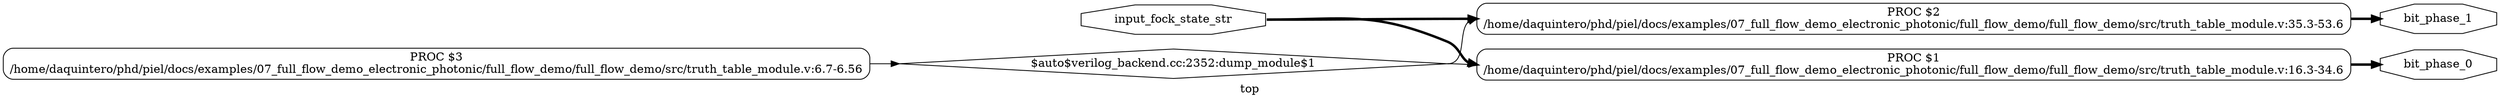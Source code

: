 digraph "top" {
label="top";
rankdir="LR";
remincross=true;
n6 [ shape=octagon, label="input_fock_state_str", color="black", fontcolor="black" ];
n7 [ shape=octagon, label="bit_phase_1", color="black", fontcolor="black" ];
n8 [ shape=octagon, label="bit_phase_0", color="black", fontcolor="black" ];
n9 [ shape=diamond, label="$auto$verilog_backend.cc:2352:dump_module$1", color="black", fontcolor="black" ];
p0 [shape=box, style=rounded, label="PROC $3\n/home/daquintero/phd/piel/docs/examples/07_full_flow_demo_electronic_photonic/full_flow_demo/full_flow_demo/src/truth_table_module.v:6.7-6.56", ];
p1 [shape=box, style=rounded, label="PROC $2\n/home/daquintero/phd/piel/docs/examples/07_full_flow_demo_electronic_photonic/full_flow_demo/full_flow_demo/src/truth_table_module.v:35.3-53.6", ];
p2 [shape=box, style=rounded, label="PROC $1\n/home/daquintero/phd/piel/docs/examples/07_full_flow_demo_electronic_photonic/full_flow_demo/full_flow_demo/src/truth_table_module.v:16.3-34.6", ];
n6:e -> p1:w [color="black", fontcolor="black", style="setlinewidth(3)", label=""];
n6:e -> p2:w [color="black", fontcolor="black", style="setlinewidth(3)", label=""];
p1:e -> n7:w [color="black", fontcolor="black", style="setlinewidth(3)", label=""];
p2:e -> n8:w [color="black", fontcolor="black", style="setlinewidth(3)", label=""];
p0:e -> n9:w [color="black", fontcolor="black", label=""];
n9:e -> p1:w [color="black", fontcolor="black", label=""];
n9:e -> p2:w [color="black", fontcolor="black", label=""];
}
